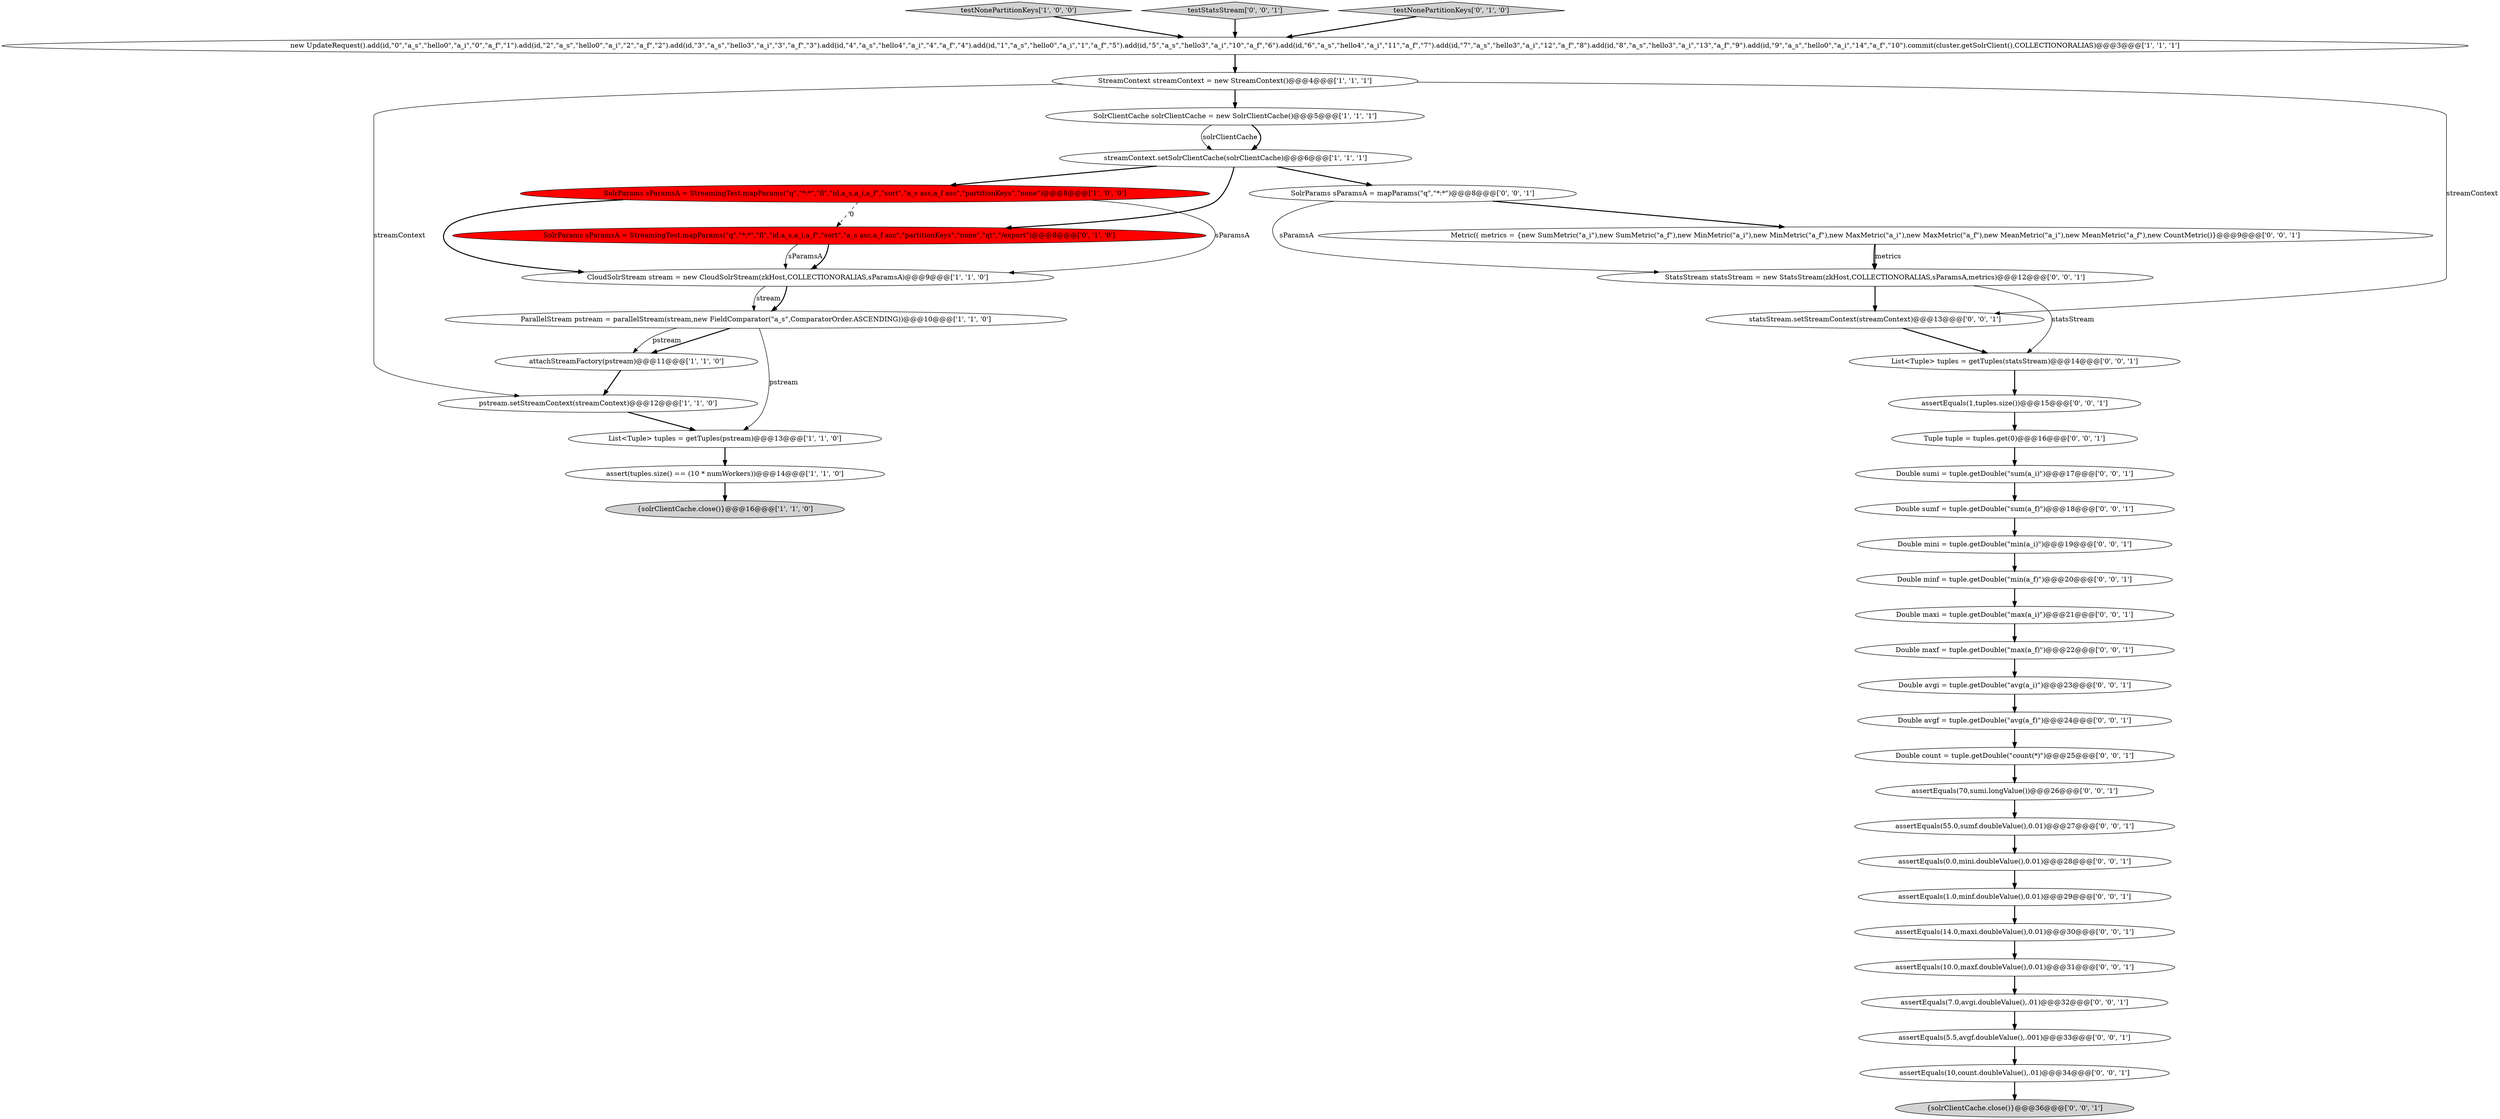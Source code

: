 digraph {
30 [style = filled, label = "Double maxi = tuple.getDouble(\"max(a_i)\")@@@21@@@['0', '0', '1']", fillcolor = white, shape = ellipse image = "AAA0AAABBB3BBB"];
16 [style = filled, label = "Metric(( metrics = {new SumMetric(\"a_i\"),new SumMetric(\"a_f\"),new MinMetric(\"a_i\"),new MinMetric(\"a_f\"),new MaxMetric(\"a_i\"),new MaxMetric(\"a_f\"),new MeanMetric(\"a_i\"),new MeanMetric(\"a_f\"),new CountMetric()}@@@9@@@['0', '0', '1']", fillcolor = white, shape = ellipse image = "AAA0AAABBB3BBB"];
23 [style = filled, label = "assertEquals(55.0,sumf.doubleValue(),0.01)@@@27@@@['0', '0', '1']", fillcolor = white, shape = ellipse image = "AAA0AAABBB3BBB"];
27 [style = filled, label = "assertEquals(0.0,mini.doubleValue(),0.01)@@@28@@@['0', '0', '1']", fillcolor = white, shape = ellipse image = "AAA0AAABBB3BBB"];
5 [style = filled, label = "CloudSolrStream stream = new CloudSolrStream(zkHost,COLLECTIONORALIAS,sParamsA)@@@9@@@['1', '1', '0']", fillcolor = white, shape = ellipse image = "AAA0AAABBB1BBB"];
41 [style = filled, label = "assertEquals(5.5,avgf.doubleValue(),.001)@@@33@@@['0', '0', '1']", fillcolor = white, shape = ellipse image = "AAA0AAABBB3BBB"];
4 [style = filled, label = "testNonePartitionKeys['1', '0', '0']", fillcolor = lightgray, shape = diamond image = "AAA0AAABBB1BBB"];
20 [style = filled, label = "testStatsStream['0', '0', '1']", fillcolor = lightgray, shape = diamond image = "AAA0AAABBB3BBB"];
25 [style = filled, label = "assertEquals(1,tuples.size())@@@15@@@['0', '0', '1']", fillcolor = white, shape = ellipse image = "AAA0AAABBB3BBB"];
36 [style = filled, label = "assertEquals(1.0,minf.doubleValue(),0.01)@@@29@@@['0', '0', '1']", fillcolor = white, shape = ellipse image = "AAA0AAABBB3BBB"];
3 [style = filled, label = "streamContext.setSolrClientCache(solrClientCache)@@@6@@@['1', '1', '1']", fillcolor = white, shape = ellipse image = "AAA0AAABBB1BBB"];
11 [style = filled, label = "SolrClientCache solrClientCache = new SolrClientCache()@@@5@@@['1', '1', '1']", fillcolor = white, shape = ellipse image = "AAA0AAABBB1BBB"];
35 [style = filled, label = "assertEquals(70,sumi.longValue())@@@26@@@['0', '0', '1']", fillcolor = white, shape = ellipse image = "AAA0AAABBB3BBB"];
26 [style = filled, label = "Double avgi = tuple.getDouble(\"avg(a_i)\")@@@23@@@['0', '0', '1']", fillcolor = white, shape = ellipse image = "AAA0AAABBB3BBB"];
1 [style = filled, label = "SolrParams sParamsA = StreamingTest.mapParams(\"q\",\"*:*\",\"fl\",\"id,a_s,a_i,a_f\",\"sort\",\"a_s asc,a_f asc\",\"partitionKeys\",\"none\")@@@8@@@['1', '0', '0']", fillcolor = red, shape = ellipse image = "AAA1AAABBB1BBB"];
12 [style = filled, label = "pstream.setStreamContext(streamContext)@@@12@@@['1', '1', '0']", fillcolor = white, shape = ellipse image = "AAA0AAABBB1BBB"];
7 [style = filled, label = "{solrClientCache.close()}@@@16@@@['1', '1', '0']", fillcolor = lightgray, shape = ellipse image = "AAA0AAABBB1BBB"];
19 [style = filled, label = "StatsStream statsStream = new StatsStream(zkHost,COLLECTIONORALIAS,sParamsA,metrics)@@@12@@@['0', '0', '1']", fillcolor = white, shape = ellipse image = "AAA0AAABBB3BBB"];
14 [style = filled, label = "testNonePartitionKeys['0', '1', '0']", fillcolor = lightgray, shape = diamond image = "AAA0AAABBB2BBB"];
10 [style = filled, label = "List<Tuple> tuples = getTuples(pstream)@@@13@@@['1', '1', '0']", fillcolor = white, shape = ellipse image = "AAA0AAABBB1BBB"];
40 [style = filled, label = "SolrParams sParamsA = mapParams(\"q\",\"*:*\")@@@8@@@['0', '0', '1']", fillcolor = white, shape = ellipse image = "AAA0AAABBB3BBB"];
2 [style = filled, label = "ParallelStream pstream = parallelStream(stream,new FieldComparator(\"a_s\",ComparatorOrder.ASCENDING))@@@10@@@['1', '1', '0']", fillcolor = white, shape = ellipse image = "AAA0AAABBB1BBB"];
29 [style = filled, label = "List<Tuple> tuples = getTuples(statsStream)@@@14@@@['0', '0', '1']", fillcolor = white, shape = ellipse image = "AAA0AAABBB3BBB"];
13 [style = filled, label = "SolrParams sParamsA = StreamingTest.mapParams(\"q\",\"*:*\",\"fl\",\"id,a_s,a_i,a_f\",\"sort\",\"a_s asc,a_f asc\",\"partitionKeys\",\"none\",\"qt\",\"/export\")@@@8@@@['0', '1', '0']", fillcolor = red, shape = ellipse image = "AAA1AAABBB2BBB"];
6 [style = filled, label = "attachStreamFactory(pstream)@@@11@@@['1', '1', '0']", fillcolor = white, shape = ellipse image = "AAA0AAABBB1BBB"];
33 [style = filled, label = "{solrClientCache.close()}@@@36@@@['0', '0', '1']", fillcolor = lightgray, shape = ellipse image = "AAA0AAABBB3BBB"];
17 [style = filled, label = "Double maxf = tuple.getDouble(\"max(a_f)\")@@@22@@@['0', '0', '1']", fillcolor = white, shape = ellipse image = "AAA0AAABBB3BBB"];
37 [style = filled, label = "Double count = tuple.getDouble(\"count(*)\")@@@25@@@['0', '0', '1']", fillcolor = white, shape = ellipse image = "AAA0AAABBB3BBB"];
28 [style = filled, label = "assertEquals(10,count.doubleValue(),.01)@@@34@@@['0', '0', '1']", fillcolor = white, shape = ellipse image = "AAA0AAABBB3BBB"];
15 [style = filled, label = "Double minf = tuple.getDouble(\"min(a_f)\")@@@20@@@['0', '0', '1']", fillcolor = white, shape = ellipse image = "AAA0AAABBB3BBB"];
9 [style = filled, label = "assert(tuples.size() == (10 * numWorkers))@@@14@@@['1', '1', '0']", fillcolor = white, shape = ellipse image = "AAA0AAABBB1BBB"];
0 [style = filled, label = "StreamContext streamContext = new StreamContext()@@@4@@@['1', '1', '1']", fillcolor = white, shape = ellipse image = "AAA0AAABBB1BBB"];
8 [style = filled, label = "new UpdateRequest().add(id,\"0\",\"a_s\",\"hello0\",\"a_i\",\"0\",\"a_f\",\"1\").add(id,\"2\",\"a_s\",\"hello0\",\"a_i\",\"2\",\"a_f\",\"2\").add(id,\"3\",\"a_s\",\"hello3\",\"a_i\",\"3\",\"a_f\",\"3\").add(id,\"4\",\"a_s\",\"hello4\",\"a_i\",\"4\",\"a_f\",\"4\").add(id,\"1\",\"a_s\",\"hello0\",\"a_i\",\"1\",\"a_f\",\"5\").add(id,\"5\",\"a_s\",\"hello3\",\"a_i\",\"10\",\"a_f\",\"6\").add(id,\"6\",\"a_s\",\"hello4\",\"a_i\",\"11\",\"a_f\",\"7\").add(id,\"7\",\"a_s\",\"hello3\",\"a_i\",\"12\",\"a_f\",\"8\").add(id,\"8\",\"a_s\",\"hello3\",\"a_i\",\"13\",\"a_f\",\"9\").add(id,\"9\",\"a_s\",\"hello0\",\"a_i\",\"14\",\"a_f\",\"10\").commit(cluster.getSolrClient(),COLLECTIONORALIAS)@@@3@@@['1', '1', '1']", fillcolor = white, shape = ellipse image = "AAA0AAABBB1BBB"];
24 [style = filled, label = "Double avgf = tuple.getDouble(\"avg(a_f)\")@@@24@@@['0', '0', '1']", fillcolor = white, shape = ellipse image = "AAA0AAABBB3BBB"];
38 [style = filled, label = "statsStream.setStreamContext(streamContext)@@@13@@@['0', '0', '1']", fillcolor = white, shape = ellipse image = "AAA0AAABBB3BBB"];
21 [style = filled, label = "assertEquals(14.0,maxi.doubleValue(),0.01)@@@30@@@['0', '0', '1']", fillcolor = white, shape = ellipse image = "AAA0AAABBB3BBB"];
34 [style = filled, label = "Tuple tuple = tuples.get(0)@@@16@@@['0', '0', '1']", fillcolor = white, shape = ellipse image = "AAA0AAABBB3BBB"];
18 [style = filled, label = "Double sumf = tuple.getDouble(\"sum(a_f)\")@@@18@@@['0', '0', '1']", fillcolor = white, shape = ellipse image = "AAA0AAABBB3BBB"];
39 [style = filled, label = "assertEquals(10.0,maxf.doubleValue(),0.01)@@@31@@@['0', '0', '1']", fillcolor = white, shape = ellipse image = "AAA0AAABBB3BBB"];
22 [style = filled, label = "assertEquals(7.0,avgi.doubleValue(),.01)@@@32@@@['0', '0', '1']", fillcolor = white, shape = ellipse image = "AAA0AAABBB3BBB"];
32 [style = filled, label = "Double sumi = tuple.getDouble(\"sum(a_i)\")@@@17@@@['0', '0', '1']", fillcolor = white, shape = ellipse image = "AAA0AAABBB3BBB"];
31 [style = filled, label = "Double mini = tuple.getDouble(\"min(a_i)\")@@@19@@@['0', '0', '1']", fillcolor = white, shape = ellipse image = "AAA0AAABBB3BBB"];
1->5 [style = bold, label=""];
18->31 [style = bold, label=""];
17->26 [style = bold, label=""];
27->36 [style = bold, label=""];
30->17 [style = bold, label=""];
2->10 [style = solid, label="pstream"];
3->1 [style = bold, label=""];
25->34 [style = bold, label=""];
23->27 [style = bold, label=""];
3->40 [style = bold, label=""];
0->38 [style = solid, label="streamContext"];
2->6 [style = bold, label=""];
38->29 [style = bold, label=""];
0->12 [style = solid, label="streamContext"];
22->41 [style = bold, label=""];
0->11 [style = bold, label=""];
29->25 [style = bold, label=""];
15->30 [style = bold, label=""];
9->7 [style = bold, label=""];
16->19 [style = bold, label=""];
26->24 [style = bold, label=""];
5->2 [style = solid, label="stream"];
31->15 [style = bold, label=""];
41->28 [style = bold, label=""];
39->22 [style = bold, label=""];
2->6 [style = solid, label="pstream"];
8->0 [style = bold, label=""];
1->13 [style = dashed, label="0"];
36->21 [style = bold, label=""];
35->23 [style = bold, label=""];
5->2 [style = bold, label=""];
20->8 [style = bold, label=""];
12->10 [style = bold, label=""];
40->16 [style = bold, label=""];
28->33 [style = bold, label=""];
21->39 [style = bold, label=""];
11->3 [style = bold, label=""];
13->5 [style = solid, label="sParamsA"];
1->5 [style = solid, label="sParamsA"];
24->37 [style = bold, label=""];
16->19 [style = solid, label="metrics"];
13->5 [style = bold, label=""];
3->13 [style = bold, label=""];
4->8 [style = bold, label=""];
34->32 [style = bold, label=""];
10->9 [style = bold, label=""];
14->8 [style = bold, label=""];
40->19 [style = solid, label="sParamsA"];
32->18 [style = bold, label=""];
37->35 [style = bold, label=""];
11->3 [style = solid, label="solrClientCache"];
19->38 [style = bold, label=""];
19->29 [style = solid, label="statsStream"];
6->12 [style = bold, label=""];
}
